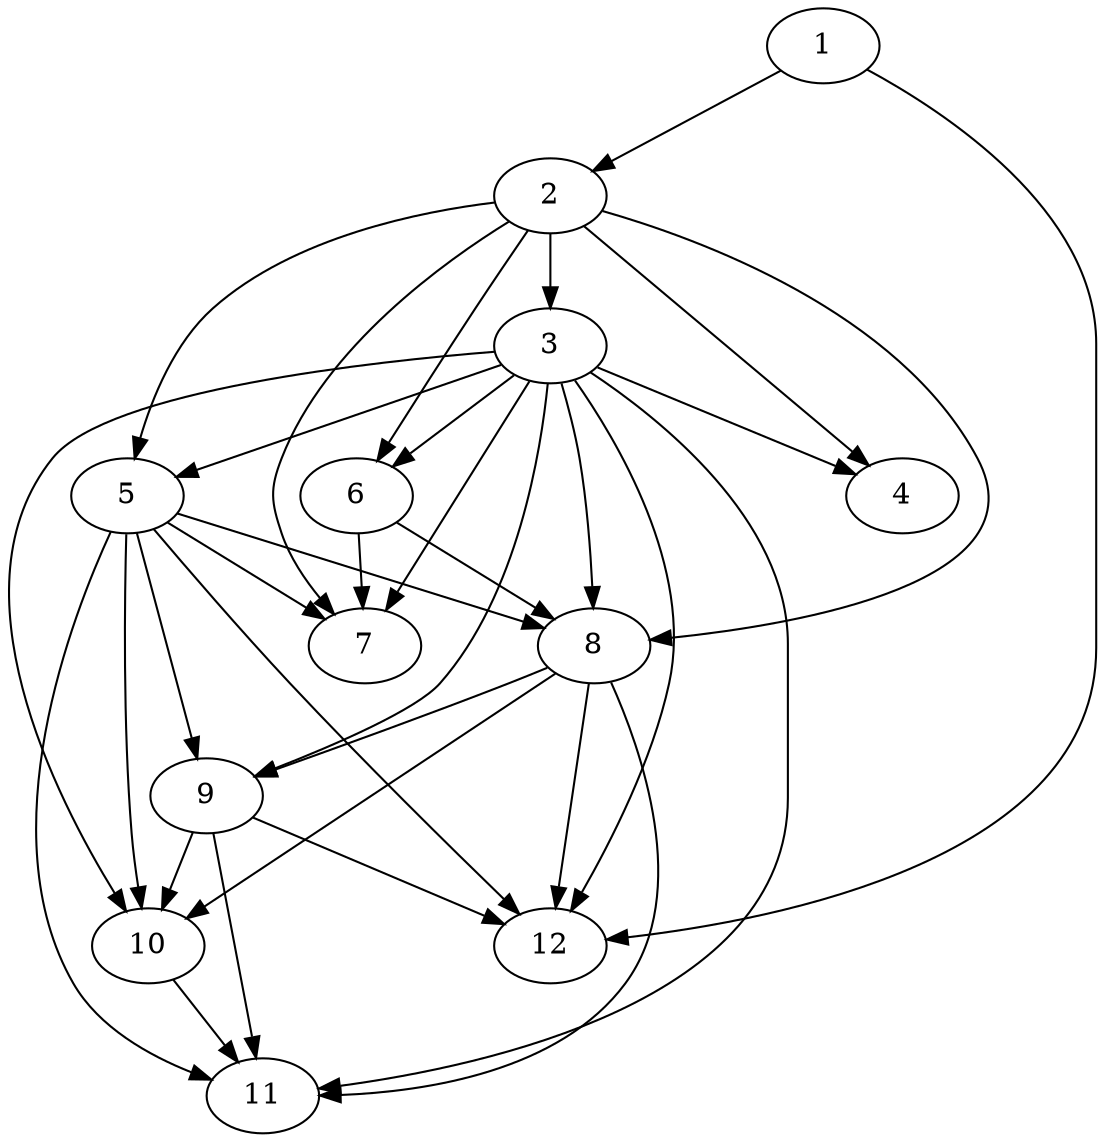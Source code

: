 strict digraph {
    "1"
    "2"
    "3"
    "4"
    "5"
    "6"
    "7"
    "8"
    "9"
    "10"
    "11"
    "12"
    "1" -> "2" [weight=1]
    "1" -> "12" [weight=1]
    "2" -> "3" [weight=1]
    "2" -> "4" [weight=1]
    "2" -> "5" [weight=1]
    "2" -> "6" [weight=1]
    "2" -> "7" [weight=1]
    "2" -> "8" [weight=1]
    "3" -> "4" [weight=1]
    "3" -> "5" [weight=1]
    "3" -> "6" [weight=1]
    "3" -> "7" [weight=1]
    "3" -> "8" [weight=1]
    "3" -> "9" [weight=1]
    "3" -> "10" [weight=1]
    "3" -> "11" [weight=1]
    "3" -> "12" [weight=1]
    "5" -> "7" [weight=1]
    "5" -> "8" [weight=1]
    "5" -> "9" [weight=1]
    "5" -> "10" [weight=1]
    "5" -> "11" [weight=1]
    "5" -> "12" [weight=1]
    "6" -> "7" [weight=1]
    "6" -> "8" [weight=1]
    "8" -> "9" [weight=1]
    "8" -> "10" [weight=1]
    "8" -> "11" [weight=1]
    "8" -> "12" [weight=1]
    "9" -> "10" [weight=1]
    "9" -> "11" [weight=1]
    "9" -> "12" [weight=1]
    "10" -> "11" [weight=1]
}
